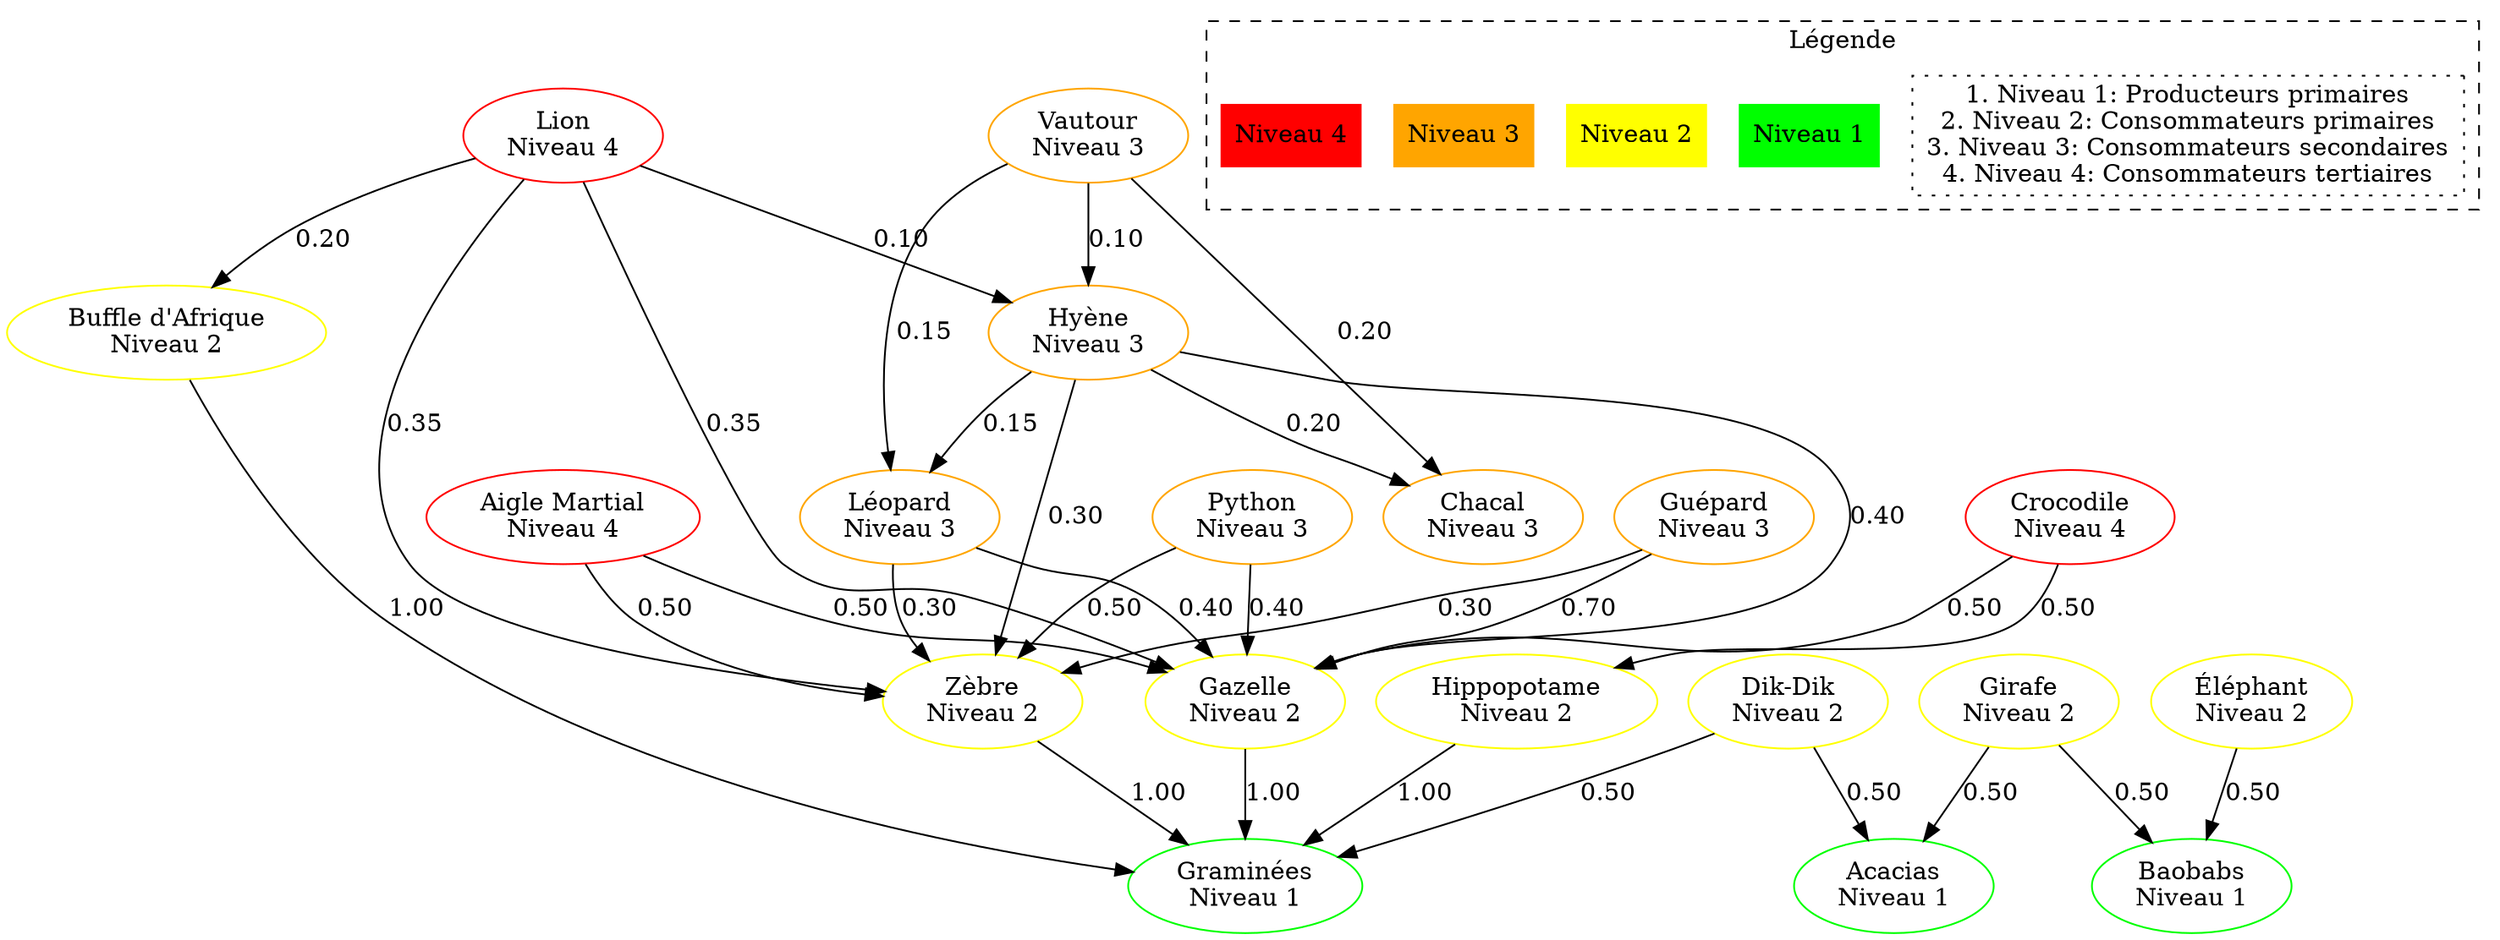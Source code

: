 digraph Terrestre {
    // Définir les couleurs des sommets (niveaux trophiques)
    // Niveau 1 (Producteurs primaires) - Vert
    Graminees [color=green, label="Graminées\nNiveau 1"];
Acacias [color=green, label="Acacias\nNiveau 1"];
Baobabs [color=green, label="Baobabs\nNiveau 1"];

// Niveau 2 (Consommateurs primaires) - Jaune
    Buffle [color=yellow, label="Buffle d'Afrique\nNiveau 2"];
Zebre [color=yellow, label="Zèbre\nNiveau 2"];
Gazelle [color=yellow, label="Gazelle\nNiveau 2"];
DikDik [color=yellow, label="Dik-Dik\nNiveau 2"];
Girafe [color=yellow, label="Girafe\nNiveau 2"];
Hippopotame [color=yellow, label="Hippopotame\nNiveau 2"];
Elephant [color=yellow, label="Éléphant\nNiveau 2"];

// Niveau 3 (Consommateurs secondaires) - Orange
    Hyene [color=orange, label="Hyène\nNiveau 3"];
Chacal [color=orange, label="Chacal\nNiveau 3"];
Guepard [color=orange, label="Guépard\nNiveau 3"];
Leopard [color=orange, label="Léopard\nNiveau 3"];
Python [color=orange, label="Python\nNiveau 3"];
Vautour [color=orange, label="Vautour\nNiveau 3"];

// Niveau 4 (Consommateurs tertiaires) - Rouge
    Lion [color=red, label="Lion\nNiveau 4"];
Crocodile [color=red, label="Crocodile\nNiveau 4"];
Aigle [color=red, label="Aigle Martial\nNiveau 4"];

// Relations trophiques (arcs)
    Lion -> Buffle [label="0.20"];
Lion -> Zebre [label="0.35"];
Lion -> Gazelle [label="0.35"];
Lion -> Hyene [label="0.10"];
Hyene -> Zebre [label="0.30"];
Hyene -> Gazelle [label="0.40"];
Hyene -> Chacal [label="0.20"];
Hyene -> Leopard [label="0.15"];
Vautour -> Hyene [label="0.10"];
Vautour -> Chacal [label="0.20"];
Vautour -> Leopard [label="0.15"];
Leopard -> Gazelle [label="0.40"];
Leopard -> Zebre [label="0.30"];
Guepard -> Gazelle [label="0.70"];
Guepard -> Zebre [label="0.30"];
Python -> Zebre [label="0.50"];
Python -> Gazelle [label="0.40"];
Crocodile -> Hippopotame [label="0.50"];
Crocodile -> Gazelle [label="0.50"];
Aigle -> Gazelle [label="0.50"];
Aigle -> Zebre [label="0.50"];
Zebre -> Graminees [label="1.00"];
Gazelle -> Graminees [label="1.00"];
DikDik -> Acacias [label="0.50"];
DikDik -> Graminees [label="0.50"];
Girafe -> Acacias [label="0.50"];
Girafe -> Baobabs [label="0.50"];
Elephant -> Baobabs [label="0.50"];
Buffle -> Graminees [label="1.00"];
Hippopotame -> Graminees [label="1.00"];

// Création d'une légende
    subgraph cluster_legend {
label="Légende";
style=dashed;
node [shape=plaintext];

// Description textuelle des niveaux
        legend_text [label="1. Niveau 1: Producteurs primaires\n2. Niveau 2: Consommateurs primaires\n3. Niveau 3: Consommateurs secondaires\n4. Niveau 4: Consommateurs tertiaires", shape=rect, style=dotted];

// Niveaux trophiques avec couleurs
        level1 [label="Niveau 1", style=filled, fillcolor=green, width=0.2];
level2 [label="Niveau 2", style=filled, fillcolor=yellow, width=0.2];
level3 [label="Niveau 3", style=filled, fillcolor=orange, width=0.2];
level4 [label="Niveau 4", style=filled, fillcolor=red, width=0.2];
}
}
